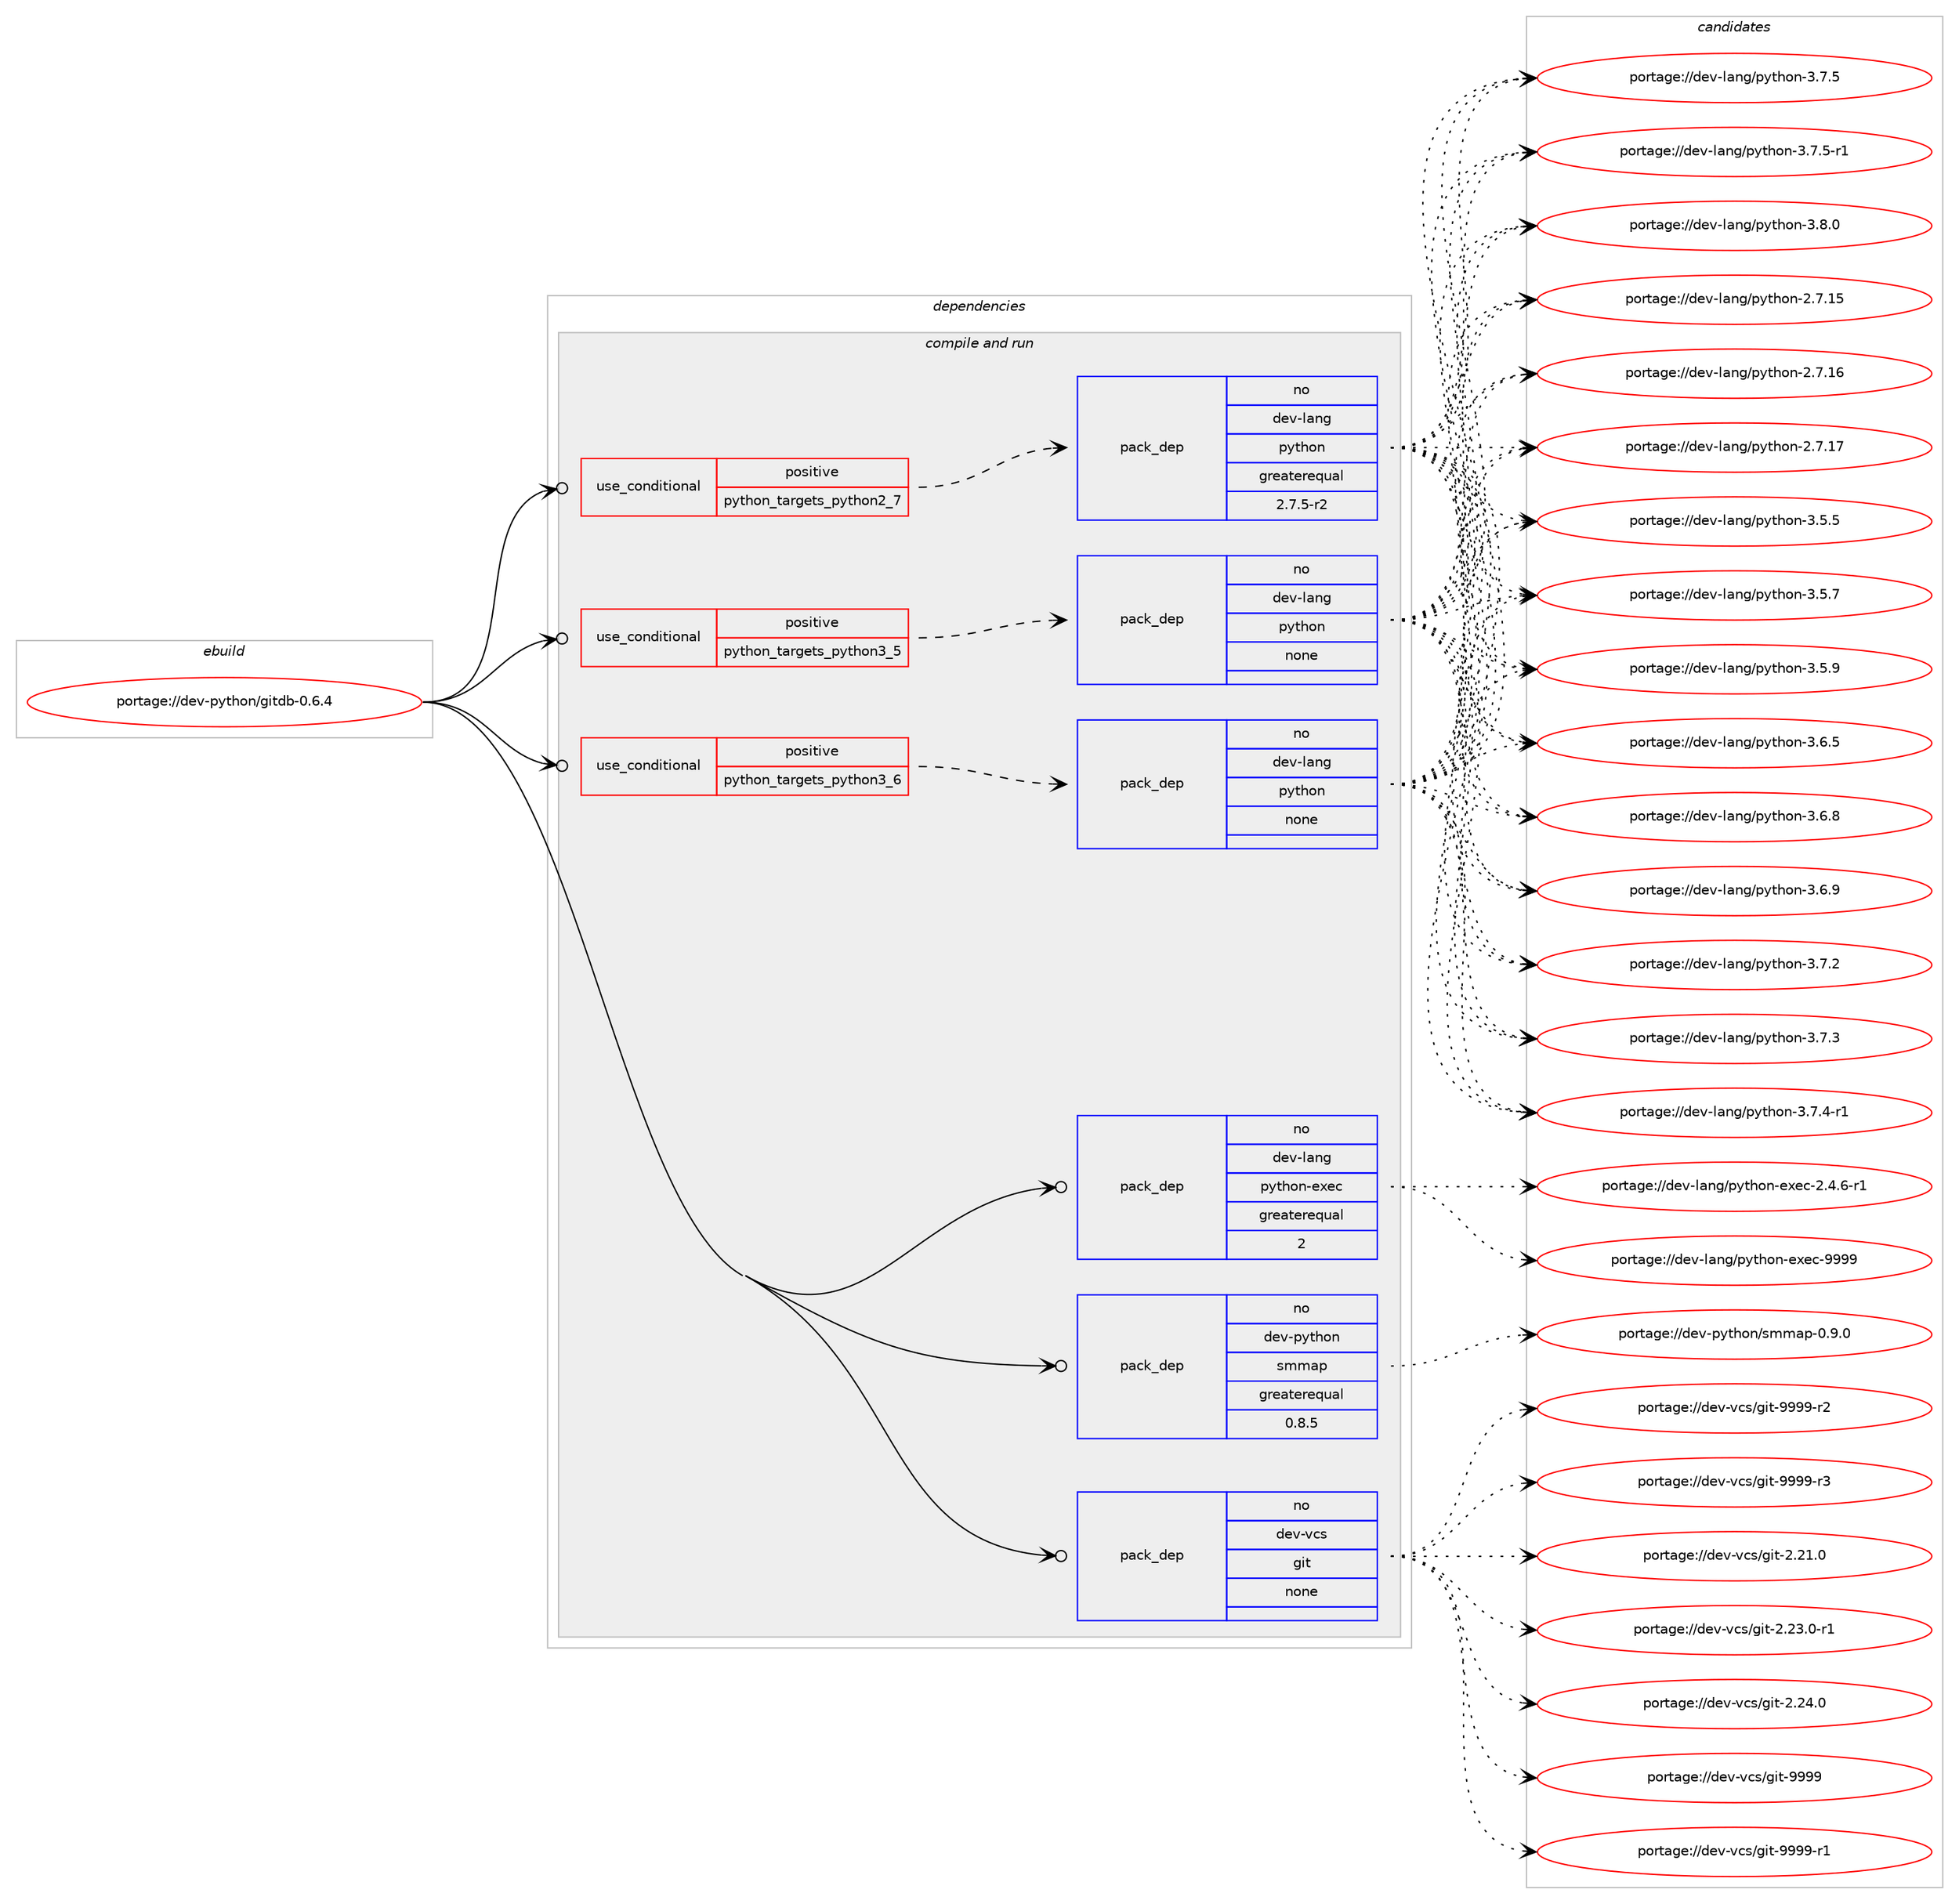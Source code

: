 digraph prolog {

# *************
# Graph options
# *************

newrank=true;
concentrate=true;
compound=true;
graph [rankdir=LR,fontname=Helvetica,fontsize=10,ranksep=1.5];#, ranksep=2.5, nodesep=0.2];
edge  [arrowhead=vee];
node  [fontname=Helvetica,fontsize=10];

# **********
# The ebuild
# **********

subgraph cluster_leftcol {
color=gray;
rank=same;
label=<<i>ebuild</i>>;
id [label="portage://dev-python/gitdb-0.6.4", color=red, width=4, href="../dev-python/gitdb-0.6.4.svg"];
}

# ****************
# The dependencies
# ****************

subgraph cluster_midcol {
color=gray;
label=<<i>dependencies</i>>;
subgraph cluster_compile {
fillcolor="#eeeeee";
style=filled;
label=<<i>compile</i>>;
}
subgraph cluster_compileandrun {
fillcolor="#eeeeee";
style=filled;
label=<<i>compile and run</i>>;
subgraph cond29264 {
dependency141486 [label=<<TABLE BORDER="0" CELLBORDER="1" CELLSPACING="0" CELLPADDING="4"><TR><TD ROWSPAN="3" CELLPADDING="10">use_conditional</TD></TR><TR><TD>positive</TD></TR><TR><TD>python_targets_python2_7</TD></TR></TABLE>>, shape=none, color=red];
subgraph pack108904 {
dependency141487 [label=<<TABLE BORDER="0" CELLBORDER="1" CELLSPACING="0" CELLPADDING="4" WIDTH="220"><TR><TD ROWSPAN="6" CELLPADDING="30">pack_dep</TD></TR><TR><TD WIDTH="110">no</TD></TR><TR><TD>dev-lang</TD></TR><TR><TD>python</TD></TR><TR><TD>greaterequal</TD></TR><TR><TD>2.7.5-r2</TD></TR></TABLE>>, shape=none, color=blue];
}
dependency141486:e -> dependency141487:w [weight=20,style="dashed",arrowhead="vee"];
}
id:e -> dependency141486:w [weight=20,style="solid",arrowhead="odotvee"];
subgraph cond29265 {
dependency141488 [label=<<TABLE BORDER="0" CELLBORDER="1" CELLSPACING="0" CELLPADDING="4"><TR><TD ROWSPAN="3" CELLPADDING="10">use_conditional</TD></TR><TR><TD>positive</TD></TR><TR><TD>python_targets_python3_5</TD></TR></TABLE>>, shape=none, color=red];
subgraph pack108905 {
dependency141489 [label=<<TABLE BORDER="0" CELLBORDER="1" CELLSPACING="0" CELLPADDING="4" WIDTH="220"><TR><TD ROWSPAN="6" CELLPADDING="30">pack_dep</TD></TR><TR><TD WIDTH="110">no</TD></TR><TR><TD>dev-lang</TD></TR><TR><TD>python</TD></TR><TR><TD>none</TD></TR><TR><TD></TD></TR></TABLE>>, shape=none, color=blue];
}
dependency141488:e -> dependency141489:w [weight=20,style="dashed",arrowhead="vee"];
}
id:e -> dependency141488:w [weight=20,style="solid",arrowhead="odotvee"];
subgraph cond29266 {
dependency141490 [label=<<TABLE BORDER="0" CELLBORDER="1" CELLSPACING="0" CELLPADDING="4"><TR><TD ROWSPAN="3" CELLPADDING="10">use_conditional</TD></TR><TR><TD>positive</TD></TR><TR><TD>python_targets_python3_6</TD></TR></TABLE>>, shape=none, color=red];
subgraph pack108906 {
dependency141491 [label=<<TABLE BORDER="0" CELLBORDER="1" CELLSPACING="0" CELLPADDING="4" WIDTH="220"><TR><TD ROWSPAN="6" CELLPADDING="30">pack_dep</TD></TR><TR><TD WIDTH="110">no</TD></TR><TR><TD>dev-lang</TD></TR><TR><TD>python</TD></TR><TR><TD>none</TD></TR><TR><TD></TD></TR></TABLE>>, shape=none, color=blue];
}
dependency141490:e -> dependency141491:w [weight=20,style="dashed",arrowhead="vee"];
}
id:e -> dependency141490:w [weight=20,style="solid",arrowhead="odotvee"];
subgraph pack108907 {
dependency141492 [label=<<TABLE BORDER="0" CELLBORDER="1" CELLSPACING="0" CELLPADDING="4" WIDTH="220"><TR><TD ROWSPAN="6" CELLPADDING="30">pack_dep</TD></TR><TR><TD WIDTH="110">no</TD></TR><TR><TD>dev-lang</TD></TR><TR><TD>python-exec</TD></TR><TR><TD>greaterequal</TD></TR><TR><TD>2</TD></TR></TABLE>>, shape=none, color=blue];
}
id:e -> dependency141492:w [weight=20,style="solid",arrowhead="odotvee"];
subgraph pack108908 {
dependency141493 [label=<<TABLE BORDER="0" CELLBORDER="1" CELLSPACING="0" CELLPADDING="4" WIDTH="220"><TR><TD ROWSPAN="6" CELLPADDING="30">pack_dep</TD></TR><TR><TD WIDTH="110">no</TD></TR><TR><TD>dev-python</TD></TR><TR><TD>smmap</TD></TR><TR><TD>greaterequal</TD></TR><TR><TD>0.8.5</TD></TR></TABLE>>, shape=none, color=blue];
}
id:e -> dependency141493:w [weight=20,style="solid",arrowhead="odotvee"];
subgraph pack108909 {
dependency141494 [label=<<TABLE BORDER="0" CELLBORDER="1" CELLSPACING="0" CELLPADDING="4" WIDTH="220"><TR><TD ROWSPAN="6" CELLPADDING="30">pack_dep</TD></TR><TR><TD WIDTH="110">no</TD></TR><TR><TD>dev-vcs</TD></TR><TR><TD>git</TD></TR><TR><TD>none</TD></TR><TR><TD></TD></TR></TABLE>>, shape=none, color=blue];
}
id:e -> dependency141494:w [weight=20,style="solid",arrowhead="odotvee"];
}
subgraph cluster_run {
fillcolor="#eeeeee";
style=filled;
label=<<i>run</i>>;
}
}

# **************
# The candidates
# **************

subgraph cluster_choices {
rank=same;
color=gray;
label=<<i>candidates</i>>;

subgraph choice108904 {
color=black;
nodesep=1;
choiceportage10010111845108971101034711212111610411111045504655464953 [label="portage://dev-lang/python-2.7.15", color=red, width=4,href="../dev-lang/python-2.7.15.svg"];
choiceportage10010111845108971101034711212111610411111045504655464954 [label="portage://dev-lang/python-2.7.16", color=red, width=4,href="../dev-lang/python-2.7.16.svg"];
choiceportage10010111845108971101034711212111610411111045504655464955 [label="portage://dev-lang/python-2.7.17", color=red, width=4,href="../dev-lang/python-2.7.17.svg"];
choiceportage100101118451089711010347112121116104111110455146534653 [label="portage://dev-lang/python-3.5.5", color=red, width=4,href="../dev-lang/python-3.5.5.svg"];
choiceportage100101118451089711010347112121116104111110455146534655 [label="portage://dev-lang/python-3.5.7", color=red, width=4,href="../dev-lang/python-3.5.7.svg"];
choiceportage100101118451089711010347112121116104111110455146534657 [label="portage://dev-lang/python-3.5.9", color=red, width=4,href="../dev-lang/python-3.5.9.svg"];
choiceportage100101118451089711010347112121116104111110455146544653 [label="portage://dev-lang/python-3.6.5", color=red, width=4,href="../dev-lang/python-3.6.5.svg"];
choiceportage100101118451089711010347112121116104111110455146544656 [label="portage://dev-lang/python-3.6.8", color=red, width=4,href="../dev-lang/python-3.6.8.svg"];
choiceportage100101118451089711010347112121116104111110455146544657 [label="portage://dev-lang/python-3.6.9", color=red, width=4,href="../dev-lang/python-3.6.9.svg"];
choiceportage100101118451089711010347112121116104111110455146554650 [label="portage://dev-lang/python-3.7.2", color=red, width=4,href="../dev-lang/python-3.7.2.svg"];
choiceportage100101118451089711010347112121116104111110455146554651 [label="portage://dev-lang/python-3.7.3", color=red, width=4,href="../dev-lang/python-3.7.3.svg"];
choiceportage1001011184510897110103471121211161041111104551465546524511449 [label="portage://dev-lang/python-3.7.4-r1", color=red, width=4,href="../dev-lang/python-3.7.4-r1.svg"];
choiceportage100101118451089711010347112121116104111110455146554653 [label="portage://dev-lang/python-3.7.5", color=red, width=4,href="../dev-lang/python-3.7.5.svg"];
choiceportage1001011184510897110103471121211161041111104551465546534511449 [label="portage://dev-lang/python-3.7.5-r1", color=red, width=4,href="../dev-lang/python-3.7.5-r1.svg"];
choiceportage100101118451089711010347112121116104111110455146564648 [label="portage://dev-lang/python-3.8.0", color=red, width=4,href="../dev-lang/python-3.8.0.svg"];
dependency141487:e -> choiceportage10010111845108971101034711212111610411111045504655464953:w [style=dotted,weight="100"];
dependency141487:e -> choiceportage10010111845108971101034711212111610411111045504655464954:w [style=dotted,weight="100"];
dependency141487:e -> choiceportage10010111845108971101034711212111610411111045504655464955:w [style=dotted,weight="100"];
dependency141487:e -> choiceportage100101118451089711010347112121116104111110455146534653:w [style=dotted,weight="100"];
dependency141487:e -> choiceportage100101118451089711010347112121116104111110455146534655:w [style=dotted,weight="100"];
dependency141487:e -> choiceportage100101118451089711010347112121116104111110455146534657:w [style=dotted,weight="100"];
dependency141487:e -> choiceportage100101118451089711010347112121116104111110455146544653:w [style=dotted,weight="100"];
dependency141487:e -> choiceportage100101118451089711010347112121116104111110455146544656:w [style=dotted,weight="100"];
dependency141487:e -> choiceportage100101118451089711010347112121116104111110455146544657:w [style=dotted,weight="100"];
dependency141487:e -> choiceportage100101118451089711010347112121116104111110455146554650:w [style=dotted,weight="100"];
dependency141487:e -> choiceportage100101118451089711010347112121116104111110455146554651:w [style=dotted,weight="100"];
dependency141487:e -> choiceportage1001011184510897110103471121211161041111104551465546524511449:w [style=dotted,weight="100"];
dependency141487:e -> choiceportage100101118451089711010347112121116104111110455146554653:w [style=dotted,weight="100"];
dependency141487:e -> choiceportage1001011184510897110103471121211161041111104551465546534511449:w [style=dotted,weight="100"];
dependency141487:e -> choiceportage100101118451089711010347112121116104111110455146564648:w [style=dotted,weight="100"];
}
subgraph choice108905 {
color=black;
nodesep=1;
choiceportage10010111845108971101034711212111610411111045504655464953 [label="portage://dev-lang/python-2.7.15", color=red, width=4,href="../dev-lang/python-2.7.15.svg"];
choiceportage10010111845108971101034711212111610411111045504655464954 [label="portage://dev-lang/python-2.7.16", color=red, width=4,href="../dev-lang/python-2.7.16.svg"];
choiceportage10010111845108971101034711212111610411111045504655464955 [label="portage://dev-lang/python-2.7.17", color=red, width=4,href="../dev-lang/python-2.7.17.svg"];
choiceportage100101118451089711010347112121116104111110455146534653 [label="portage://dev-lang/python-3.5.5", color=red, width=4,href="../dev-lang/python-3.5.5.svg"];
choiceportage100101118451089711010347112121116104111110455146534655 [label="portage://dev-lang/python-3.5.7", color=red, width=4,href="../dev-lang/python-3.5.7.svg"];
choiceportage100101118451089711010347112121116104111110455146534657 [label="portage://dev-lang/python-3.5.9", color=red, width=4,href="../dev-lang/python-3.5.9.svg"];
choiceportage100101118451089711010347112121116104111110455146544653 [label="portage://dev-lang/python-3.6.5", color=red, width=4,href="../dev-lang/python-3.6.5.svg"];
choiceportage100101118451089711010347112121116104111110455146544656 [label="portage://dev-lang/python-3.6.8", color=red, width=4,href="../dev-lang/python-3.6.8.svg"];
choiceportage100101118451089711010347112121116104111110455146544657 [label="portage://dev-lang/python-3.6.9", color=red, width=4,href="../dev-lang/python-3.6.9.svg"];
choiceportage100101118451089711010347112121116104111110455146554650 [label="portage://dev-lang/python-3.7.2", color=red, width=4,href="../dev-lang/python-3.7.2.svg"];
choiceportage100101118451089711010347112121116104111110455146554651 [label="portage://dev-lang/python-3.7.3", color=red, width=4,href="../dev-lang/python-3.7.3.svg"];
choiceportage1001011184510897110103471121211161041111104551465546524511449 [label="portage://dev-lang/python-3.7.4-r1", color=red, width=4,href="../dev-lang/python-3.7.4-r1.svg"];
choiceportage100101118451089711010347112121116104111110455146554653 [label="portage://dev-lang/python-3.7.5", color=red, width=4,href="../dev-lang/python-3.7.5.svg"];
choiceportage1001011184510897110103471121211161041111104551465546534511449 [label="portage://dev-lang/python-3.7.5-r1", color=red, width=4,href="../dev-lang/python-3.7.5-r1.svg"];
choiceportage100101118451089711010347112121116104111110455146564648 [label="portage://dev-lang/python-3.8.0", color=red, width=4,href="../dev-lang/python-3.8.0.svg"];
dependency141489:e -> choiceportage10010111845108971101034711212111610411111045504655464953:w [style=dotted,weight="100"];
dependency141489:e -> choiceportage10010111845108971101034711212111610411111045504655464954:w [style=dotted,weight="100"];
dependency141489:e -> choiceportage10010111845108971101034711212111610411111045504655464955:w [style=dotted,weight="100"];
dependency141489:e -> choiceportage100101118451089711010347112121116104111110455146534653:w [style=dotted,weight="100"];
dependency141489:e -> choiceportage100101118451089711010347112121116104111110455146534655:w [style=dotted,weight="100"];
dependency141489:e -> choiceportage100101118451089711010347112121116104111110455146534657:w [style=dotted,weight="100"];
dependency141489:e -> choiceportage100101118451089711010347112121116104111110455146544653:w [style=dotted,weight="100"];
dependency141489:e -> choiceportage100101118451089711010347112121116104111110455146544656:w [style=dotted,weight="100"];
dependency141489:e -> choiceportage100101118451089711010347112121116104111110455146544657:w [style=dotted,weight="100"];
dependency141489:e -> choiceportage100101118451089711010347112121116104111110455146554650:w [style=dotted,weight="100"];
dependency141489:e -> choiceportage100101118451089711010347112121116104111110455146554651:w [style=dotted,weight="100"];
dependency141489:e -> choiceportage1001011184510897110103471121211161041111104551465546524511449:w [style=dotted,weight="100"];
dependency141489:e -> choiceportage100101118451089711010347112121116104111110455146554653:w [style=dotted,weight="100"];
dependency141489:e -> choiceportage1001011184510897110103471121211161041111104551465546534511449:w [style=dotted,weight="100"];
dependency141489:e -> choiceportage100101118451089711010347112121116104111110455146564648:w [style=dotted,weight="100"];
}
subgraph choice108906 {
color=black;
nodesep=1;
choiceportage10010111845108971101034711212111610411111045504655464953 [label="portage://dev-lang/python-2.7.15", color=red, width=4,href="../dev-lang/python-2.7.15.svg"];
choiceportage10010111845108971101034711212111610411111045504655464954 [label="portage://dev-lang/python-2.7.16", color=red, width=4,href="../dev-lang/python-2.7.16.svg"];
choiceportage10010111845108971101034711212111610411111045504655464955 [label="portage://dev-lang/python-2.7.17", color=red, width=4,href="../dev-lang/python-2.7.17.svg"];
choiceportage100101118451089711010347112121116104111110455146534653 [label="portage://dev-lang/python-3.5.5", color=red, width=4,href="../dev-lang/python-3.5.5.svg"];
choiceportage100101118451089711010347112121116104111110455146534655 [label="portage://dev-lang/python-3.5.7", color=red, width=4,href="../dev-lang/python-3.5.7.svg"];
choiceportage100101118451089711010347112121116104111110455146534657 [label="portage://dev-lang/python-3.5.9", color=red, width=4,href="../dev-lang/python-3.5.9.svg"];
choiceportage100101118451089711010347112121116104111110455146544653 [label="portage://dev-lang/python-3.6.5", color=red, width=4,href="../dev-lang/python-3.6.5.svg"];
choiceportage100101118451089711010347112121116104111110455146544656 [label="portage://dev-lang/python-3.6.8", color=red, width=4,href="../dev-lang/python-3.6.8.svg"];
choiceportage100101118451089711010347112121116104111110455146544657 [label="portage://dev-lang/python-3.6.9", color=red, width=4,href="../dev-lang/python-3.6.9.svg"];
choiceportage100101118451089711010347112121116104111110455146554650 [label="portage://dev-lang/python-3.7.2", color=red, width=4,href="../dev-lang/python-3.7.2.svg"];
choiceportage100101118451089711010347112121116104111110455146554651 [label="portage://dev-lang/python-3.7.3", color=red, width=4,href="../dev-lang/python-3.7.3.svg"];
choiceportage1001011184510897110103471121211161041111104551465546524511449 [label="portage://dev-lang/python-3.7.4-r1", color=red, width=4,href="../dev-lang/python-3.7.4-r1.svg"];
choiceportage100101118451089711010347112121116104111110455146554653 [label="portage://dev-lang/python-3.7.5", color=red, width=4,href="../dev-lang/python-3.7.5.svg"];
choiceportage1001011184510897110103471121211161041111104551465546534511449 [label="portage://dev-lang/python-3.7.5-r1", color=red, width=4,href="../dev-lang/python-3.7.5-r1.svg"];
choiceportage100101118451089711010347112121116104111110455146564648 [label="portage://dev-lang/python-3.8.0", color=red, width=4,href="../dev-lang/python-3.8.0.svg"];
dependency141491:e -> choiceportage10010111845108971101034711212111610411111045504655464953:w [style=dotted,weight="100"];
dependency141491:e -> choiceportage10010111845108971101034711212111610411111045504655464954:w [style=dotted,weight="100"];
dependency141491:e -> choiceportage10010111845108971101034711212111610411111045504655464955:w [style=dotted,weight="100"];
dependency141491:e -> choiceportage100101118451089711010347112121116104111110455146534653:w [style=dotted,weight="100"];
dependency141491:e -> choiceportage100101118451089711010347112121116104111110455146534655:w [style=dotted,weight="100"];
dependency141491:e -> choiceportage100101118451089711010347112121116104111110455146534657:w [style=dotted,weight="100"];
dependency141491:e -> choiceportage100101118451089711010347112121116104111110455146544653:w [style=dotted,weight="100"];
dependency141491:e -> choiceportage100101118451089711010347112121116104111110455146544656:w [style=dotted,weight="100"];
dependency141491:e -> choiceportage100101118451089711010347112121116104111110455146544657:w [style=dotted,weight="100"];
dependency141491:e -> choiceportage100101118451089711010347112121116104111110455146554650:w [style=dotted,weight="100"];
dependency141491:e -> choiceportage100101118451089711010347112121116104111110455146554651:w [style=dotted,weight="100"];
dependency141491:e -> choiceportage1001011184510897110103471121211161041111104551465546524511449:w [style=dotted,weight="100"];
dependency141491:e -> choiceportage100101118451089711010347112121116104111110455146554653:w [style=dotted,weight="100"];
dependency141491:e -> choiceportage1001011184510897110103471121211161041111104551465546534511449:w [style=dotted,weight="100"];
dependency141491:e -> choiceportage100101118451089711010347112121116104111110455146564648:w [style=dotted,weight="100"];
}
subgraph choice108907 {
color=black;
nodesep=1;
choiceportage10010111845108971101034711212111610411111045101120101994550465246544511449 [label="portage://dev-lang/python-exec-2.4.6-r1", color=red, width=4,href="../dev-lang/python-exec-2.4.6-r1.svg"];
choiceportage10010111845108971101034711212111610411111045101120101994557575757 [label="portage://dev-lang/python-exec-9999", color=red, width=4,href="../dev-lang/python-exec-9999.svg"];
dependency141492:e -> choiceportage10010111845108971101034711212111610411111045101120101994550465246544511449:w [style=dotted,weight="100"];
dependency141492:e -> choiceportage10010111845108971101034711212111610411111045101120101994557575757:w [style=dotted,weight="100"];
}
subgraph choice108908 {
color=black;
nodesep=1;
choiceportage100101118451121211161041111104711510910997112454846574648 [label="portage://dev-python/smmap-0.9.0", color=red, width=4,href="../dev-python/smmap-0.9.0.svg"];
dependency141493:e -> choiceportage100101118451121211161041111104711510910997112454846574648:w [style=dotted,weight="100"];
}
subgraph choice108909 {
color=black;
nodesep=1;
choiceportage10010111845118991154710310511645504650494648 [label="portage://dev-vcs/git-2.21.0", color=red, width=4,href="../dev-vcs/git-2.21.0.svg"];
choiceportage100101118451189911547103105116455046505146484511449 [label="portage://dev-vcs/git-2.23.0-r1", color=red, width=4,href="../dev-vcs/git-2.23.0-r1.svg"];
choiceportage10010111845118991154710310511645504650524648 [label="portage://dev-vcs/git-2.24.0", color=red, width=4,href="../dev-vcs/git-2.24.0.svg"];
choiceportage1001011184511899115471031051164557575757 [label="portage://dev-vcs/git-9999", color=red, width=4,href="../dev-vcs/git-9999.svg"];
choiceportage10010111845118991154710310511645575757574511449 [label="portage://dev-vcs/git-9999-r1", color=red, width=4,href="../dev-vcs/git-9999-r1.svg"];
choiceportage10010111845118991154710310511645575757574511450 [label="portage://dev-vcs/git-9999-r2", color=red, width=4,href="../dev-vcs/git-9999-r2.svg"];
choiceportage10010111845118991154710310511645575757574511451 [label="portage://dev-vcs/git-9999-r3", color=red, width=4,href="../dev-vcs/git-9999-r3.svg"];
dependency141494:e -> choiceportage10010111845118991154710310511645504650494648:w [style=dotted,weight="100"];
dependency141494:e -> choiceportage100101118451189911547103105116455046505146484511449:w [style=dotted,weight="100"];
dependency141494:e -> choiceportage10010111845118991154710310511645504650524648:w [style=dotted,weight="100"];
dependency141494:e -> choiceportage1001011184511899115471031051164557575757:w [style=dotted,weight="100"];
dependency141494:e -> choiceportage10010111845118991154710310511645575757574511449:w [style=dotted,weight="100"];
dependency141494:e -> choiceportage10010111845118991154710310511645575757574511450:w [style=dotted,weight="100"];
dependency141494:e -> choiceportage10010111845118991154710310511645575757574511451:w [style=dotted,weight="100"];
}
}

}
